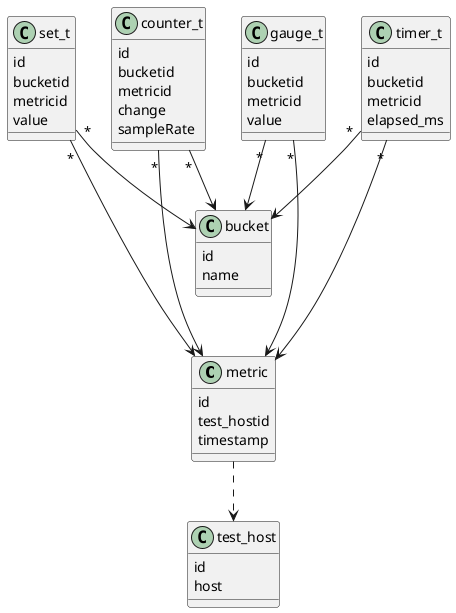@startuml
class metric {
    id
    test_hostid
    timestamp
}

class bucket {
    id
    name
}

class test_host {
    id
    host
}

class counter_t {
    id
    bucketid
    metricid
    change
    sampleRate
}

class gauge_t {
    id
    bucketid
    metricid
    value
}

class timer_t {
    id
    bucketid
    metricid
    elapsed_ms
}

class set_t {
    id
    bucketid
    metricid
    value
}

metric ..> test_host

counter_t "*" ---> metric
counter_t "*" --> bucket

gauge_t "*" ---> metric
gauge_t "*" --> bucket

timer_t "*" ---> metric
timer_t "*" --> bucket

set_t "*" ---> metric
set_t "*" --> bucket
@enduml
